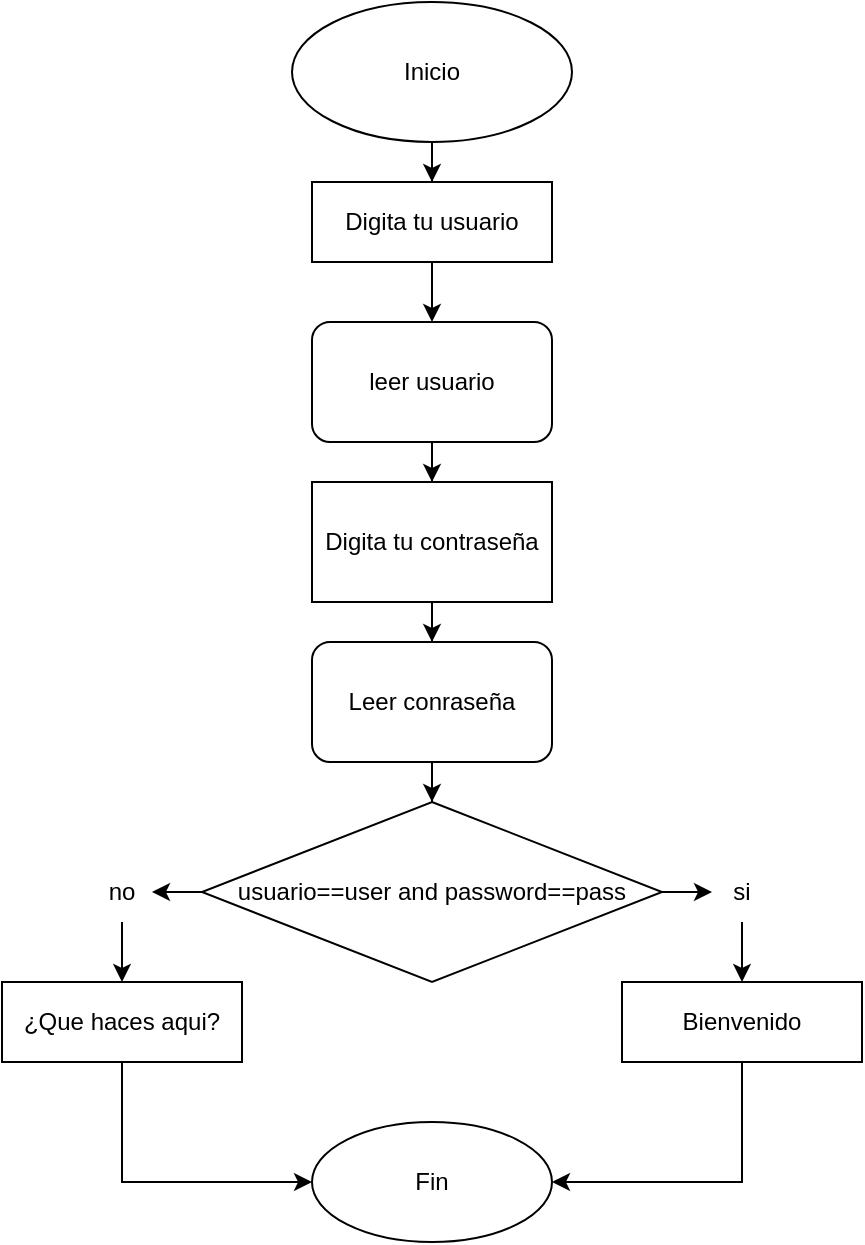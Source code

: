 <mxfile version="22.0.4" type="github">
  <diagram name="Página-1" id="-6V5t9u5vR9l6fZkwNW8">
    <mxGraphModel dx="706" dy="792" grid="1" gridSize="10" guides="1" tooltips="1" connect="1" arrows="1" fold="1" page="1" pageScale="1" pageWidth="827" pageHeight="1169" math="0" shadow="0">
      <root>
        <mxCell id="0" />
        <mxCell id="1" parent="0" />
        <mxCell id="TerOFPIZzUTMjq7W1pCj-3" value="" style="edgeStyle=orthogonalEdgeStyle;rounded=0;orthogonalLoop=1;jettySize=auto;html=1;" edge="1" parent="1" source="TerOFPIZzUTMjq7W1pCj-1" target="TerOFPIZzUTMjq7W1pCj-2">
          <mxGeometry relative="1" as="geometry" />
        </mxCell>
        <mxCell id="TerOFPIZzUTMjq7W1pCj-1" value="Inicio" style="ellipse;whiteSpace=wrap;html=1;" vertex="1" parent="1">
          <mxGeometry x="290" y="10" width="140" height="70" as="geometry" />
        </mxCell>
        <mxCell id="TerOFPIZzUTMjq7W1pCj-5" style="edgeStyle=orthogonalEdgeStyle;rounded=0;orthogonalLoop=1;jettySize=auto;html=1;exitX=0.5;exitY=1;exitDx=0;exitDy=0;entryX=0.5;entryY=0;entryDx=0;entryDy=0;" edge="1" parent="1" source="TerOFPIZzUTMjq7W1pCj-2" target="TerOFPIZzUTMjq7W1pCj-4">
          <mxGeometry relative="1" as="geometry" />
        </mxCell>
        <mxCell id="TerOFPIZzUTMjq7W1pCj-2" value="Digita tu usuario" style="rounded=0;whiteSpace=wrap;html=1;" vertex="1" parent="1">
          <mxGeometry x="300" y="100" width="120" height="40" as="geometry" />
        </mxCell>
        <mxCell id="TerOFPIZzUTMjq7W1pCj-7" value="" style="edgeStyle=orthogonalEdgeStyle;rounded=0;orthogonalLoop=1;jettySize=auto;html=1;" edge="1" parent="1" source="TerOFPIZzUTMjq7W1pCj-4" target="TerOFPIZzUTMjq7W1pCj-6">
          <mxGeometry relative="1" as="geometry" />
        </mxCell>
        <mxCell id="TerOFPIZzUTMjq7W1pCj-4" value="leer usuario" style="rounded=1;whiteSpace=wrap;html=1;" vertex="1" parent="1">
          <mxGeometry x="300" y="170" width="120" height="60" as="geometry" />
        </mxCell>
        <mxCell id="TerOFPIZzUTMjq7W1pCj-9" value="" style="edgeStyle=orthogonalEdgeStyle;rounded=0;orthogonalLoop=1;jettySize=auto;html=1;" edge="1" parent="1" source="TerOFPIZzUTMjq7W1pCj-6" target="TerOFPIZzUTMjq7W1pCj-8">
          <mxGeometry relative="1" as="geometry" />
        </mxCell>
        <mxCell id="TerOFPIZzUTMjq7W1pCj-6" value="Digita tu contraseña" style="rounded=0;whiteSpace=wrap;html=1;" vertex="1" parent="1">
          <mxGeometry x="300" y="250" width="120" height="60" as="geometry" />
        </mxCell>
        <mxCell id="TerOFPIZzUTMjq7W1pCj-11" value="" style="edgeStyle=orthogonalEdgeStyle;rounded=0;orthogonalLoop=1;jettySize=auto;html=1;" edge="1" parent="1" source="TerOFPIZzUTMjq7W1pCj-8" target="TerOFPIZzUTMjq7W1pCj-10">
          <mxGeometry relative="1" as="geometry" />
        </mxCell>
        <mxCell id="TerOFPIZzUTMjq7W1pCj-8" value="Leer conraseña" style="rounded=1;whiteSpace=wrap;html=1;" vertex="1" parent="1">
          <mxGeometry x="300" y="330" width="120" height="60" as="geometry" />
        </mxCell>
        <mxCell id="TerOFPIZzUTMjq7W1pCj-15" value="" style="edgeStyle=orthogonalEdgeStyle;rounded=0;orthogonalLoop=1;jettySize=auto;html=1;" edge="1" parent="1" source="TerOFPIZzUTMjq7W1pCj-10" target="TerOFPIZzUTMjq7W1pCj-14">
          <mxGeometry relative="1" as="geometry" />
        </mxCell>
        <mxCell id="TerOFPIZzUTMjq7W1pCj-16" value="" style="edgeStyle=orthogonalEdgeStyle;rounded=0;orthogonalLoop=1;jettySize=auto;html=1;" edge="1" parent="1" source="TerOFPIZzUTMjq7W1pCj-10" target="TerOFPIZzUTMjq7W1pCj-13">
          <mxGeometry relative="1" as="geometry" />
        </mxCell>
        <mxCell id="TerOFPIZzUTMjq7W1pCj-10" value="usuario==user and password==pass" style="rhombus;whiteSpace=wrap;html=1;" vertex="1" parent="1">
          <mxGeometry x="245" y="410" width="230" height="90" as="geometry" />
        </mxCell>
        <mxCell id="TerOFPIZzUTMjq7W1pCj-19" value="" style="edgeStyle=orthogonalEdgeStyle;rounded=0;orthogonalLoop=1;jettySize=auto;html=1;" edge="1" parent="1" source="TerOFPIZzUTMjq7W1pCj-13" target="TerOFPIZzUTMjq7W1pCj-17">
          <mxGeometry relative="1" as="geometry" />
        </mxCell>
        <mxCell id="TerOFPIZzUTMjq7W1pCj-13" value="no" style="text;html=1;strokeColor=none;fillColor=none;align=center;verticalAlign=middle;whiteSpace=wrap;rounded=0;" vertex="1" parent="1">
          <mxGeometry x="190" y="440" width="30" height="30" as="geometry" />
        </mxCell>
        <mxCell id="TerOFPIZzUTMjq7W1pCj-20" value="" style="edgeStyle=orthogonalEdgeStyle;rounded=0;orthogonalLoop=1;jettySize=auto;html=1;" edge="1" parent="1" source="TerOFPIZzUTMjq7W1pCj-14" target="TerOFPIZzUTMjq7W1pCj-18">
          <mxGeometry relative="1" as="geometry" />
        </mxCell>
        <mxCell id="TerOFPIZzUTMjq7W1pCj-14" value="si" style="text;html=1;strokeColor=none;fillColor=none;align=center;verticalAlign=middle;whiteSpace=wrap;rounded=0;" vertex="1" parent="1">
          <mxGeometry x="500" y="440" width="30" height="30" as="geometry" />
        </mxCell>
        <mxCell id="TerOFPIZzUTMjq7W1pCj-23" style="edgeStyle=orthogonalEdgeStyle;rounded=0;orthogonalLoop=1;jettySize=auto;html=1;exitX=0.5;exitY=1;exitDx=0;exitDy=0;entryX=0;entryY=0.5;entryDx=0;entryDy=0;" edge="1" parent="1" source="TerOFPIZzUTMjq7W1pCj-17" target="TerOFPIZzUTMjq7W1pCj-21">
          <mxGeometry relative="1" as="geometry">
            <mxPoint x="205" y="610" as="targetPoint" />
          </mxGeometry>
        </mxCell>
        <mxCell id="TerOFPIZzUTMjq7W1pCj-17" value="¿Que haces aqui?" style="rounded=0;whiteSpace=wrap;html=1;" vertex="1" parent="1">
          <mxGeometry x="145" y="500" width="120" height="40" as="geometry" />
        </mxCell>
        <mxCell id="TerOFPIZzUTMjq7W1pCj-22" style="edgeStyle=orthogonalEdgeStyle;rounded=0;orthogonalLoop=1;jettySize=auto;html=1;exitX=0.5;exitY=1;exitDx=0;exitDy=0;entryX=1;entryY=0.5;entryDx=0;entryDy=0;" edge="1" parent="1" source="TerOFPIZzUTMjq7W1pCj-18" target="TerOFPIZzUTMjq7W1pCj-21">
          <mxGeometry relative="1" as="geometry">
            <mxPoint x="470" y="640" as="targetPoint" />
          </mxGeometry>
        </mxCell>
        <mxCell id="TerOFPIZzUTMjq7W1pCj-18" value="Bienvenido" style="rounded=0;whiteSpace=wrap;html=1;" vertex="1" parent="1">
          <mxGeometry x="455" y="500" width="120" height="40" as="geometry" />
        </mxCell>
        <mxCell id="TerOFPIZzUTMjq7W1pCj-21" value="Fin" style="ellipse;whiteSpace=wrap;html=1;" vertex="1" parent="1">
          <mxGeometry x="300" y="570" width="120" height="60" as="geometry" />
        </mxCell>
      </root>
    </mxGraphModel>
  </diagram>
</mxfile>
